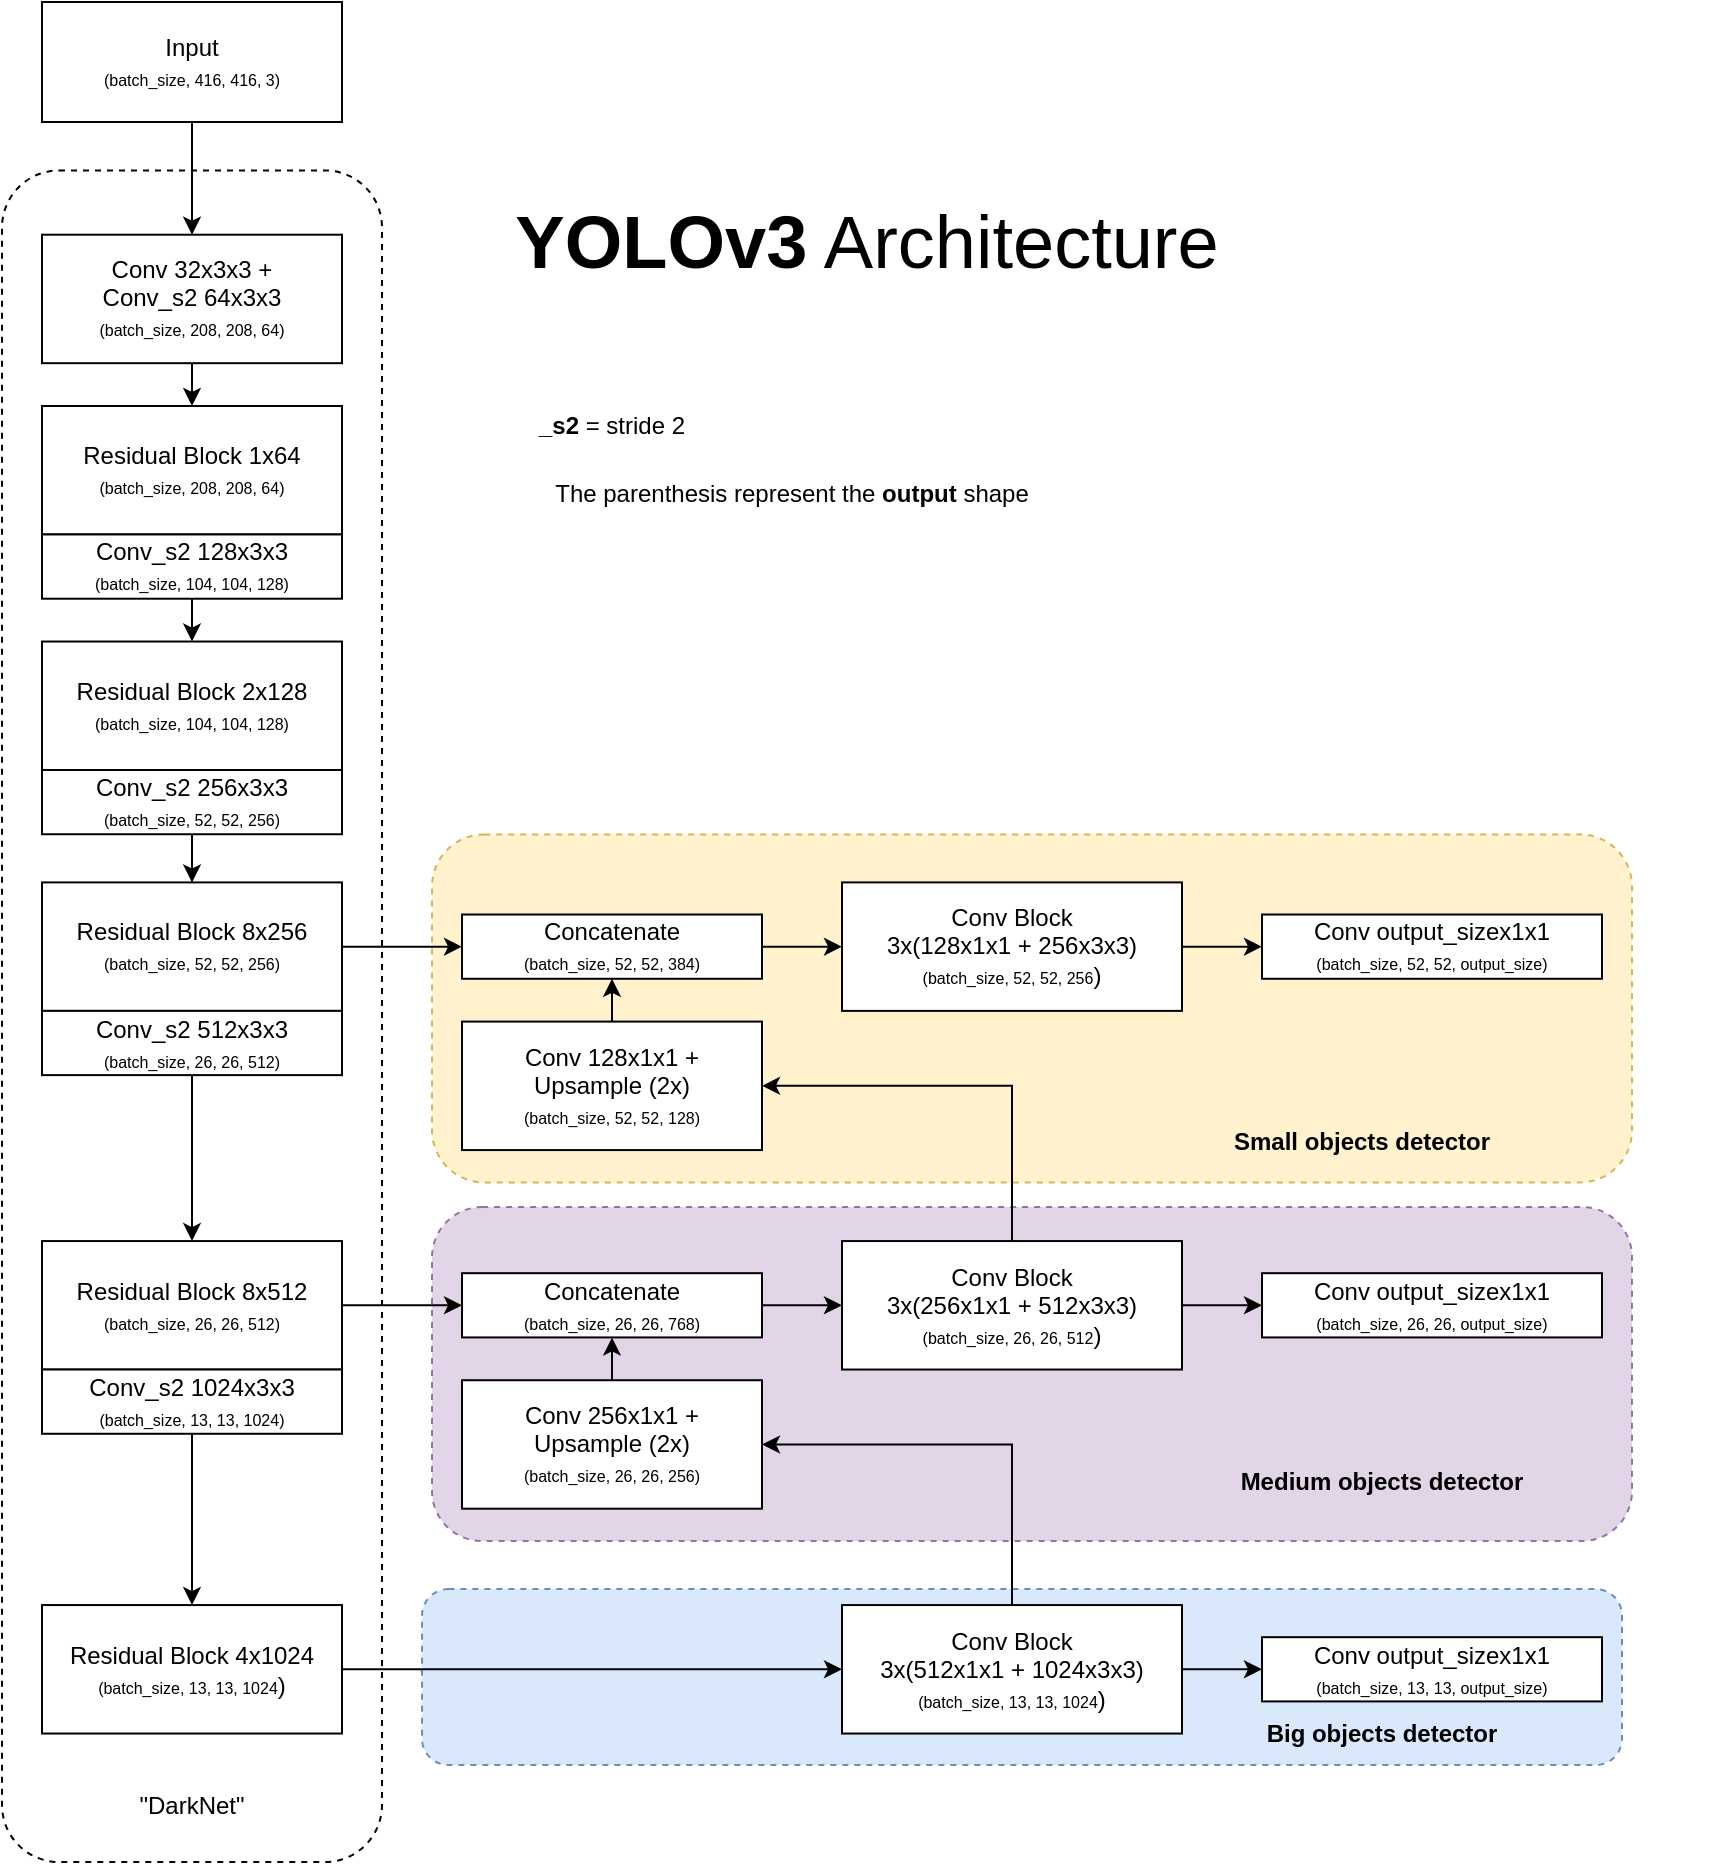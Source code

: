 <mxfile version="12.3.2" type="device" pages="1"><diagram id="B-HY_HhwdsMn_qk5aR0A" name="Page-1"><mxGraphModel dx="1422" dy="753" grid="1" gridSize="10" guides="1" tooltips="1" connect="1" arrows="1" fold="1" page="1" pageScale="1" pageWidth="850" pageHeight="1100" math="0" shadow="0"><root><mxCell id="0"/><mxCell id="1" parent="0"/><mxCell id="afvpQ0rfK5TK9kVtlxre-30" value="" style="group" parent="1" vertex="1" connectable="0"><mxGeometry x="30" y="50" width="860" height="910" as="geometry"/></mxCell><mxCell id="afvpQ0rfK5TK9kVtlxre-20" value="" style="rounded=1;whiteSpace=wrap;html=1;dashed=1;fillColor=none;" parent="afvpQ0rfK5TK9kVtlxre-30" vertex="1"><mxGeometry y="64.235" width="190" height="845.765" as="geometry"/></mxCell><mxCell id="afvpQ0rfK5TK9kVtlxre-22" value="&quot;DarkNet&quot;" style="text;html=1;strokeColor=none;fillColor=none;align=center;verticalAlign=middle;whiteSpace=wrap;rounded=0;dashed=1;" parent="afvpQ0rfK5TK9kVtlxre-30" vertex="1"><mxGeometry x="75" y="868" width="40" height="28" as="geometry"/></mxCell><mxCell id="afvpQ0rfK5TK9kVtlxre-32" value="" style="group" parent="afvpQ0rfK5TK9kVtlxre-30" vertex="1" connectable="0"><mxGeometry x="20" y="781.529" width="840" height="90" as="geometry"/></mxCell><mxCell id="afvpQ0rfK5TK9kVtlxre-82" value="" style="rounded=1;whiteSpace=wrap;html=1;dashed=1;fillColor=#dae8fc;strokeColor=#6c8ebf;" parent="afvpQ0rfK5TK9kVtlxre-32" vertex="1"><mxGeometry x="190" y="-8" width="600" height="88" as="geometry"/></mxCell><mxCell id="afvpQ0rfK5TK9kVtlxre-18" value="&lt;div&gt;Conv output_sizex1x1&lt;br&gt;&lt;/div&gt;&lt;div&gt;&lt;font style=&quot;font-size: 8px&quot;&gt;(batch_size, 13, 13, output_size)&lt;/font&gt;&lt;br&gt;&lt;/div&gt;" style="rounded=0;whiteSpace=wrap;html=1;" parent="afvpQ0rfK5TK9kVtlxre-32" vertex="1"><mxGeometry x="610" y="16.059" width="170" height="32.118" as="geometry"/></mxCell><mxCell id="afvpQ0rfK5TK9kVtlxre-17" value="&lt;div&gt;Residual Block 4x1024&lt;br&gt;&lt;/div&gt;&lt;div&gt;&lt;font style=&quot;font-size: 8px&quot;&gt;(batch_size, 13, 13, 1024&lt;/font&gt;)&lt;br&gt;&lt;/div&gt;" style="rounded=0;whiteSpace=wrap;html=1;" parent="afvpQ0rfK5TK9kVtlxre-32" vertex="1"><mxGeometry width="150" height="64.235" as="geometry"/></mxCell><mxCell id="afvpQ0rfK5TK9kVtlxre-28" style="edgeStyle=orthogonalEdgeStyle;rounded=0;orthogonalLoop=1;jettySize=auto;html=1;entryX=0;entryY=0.5;entryDx=0;entryDy=0;" parent="afvpQ0rfK5TK9kVtlxre-32" source="afvpQ0rfK5TK9kVtlxre-23" target="afvpQ0rfK5TK9kVtlxre-18" edge="1"><mxGeometry relative="1" as="geometry"/></mxCell><mxCell id="afvpQ0rfK5TK9kVtlxre-23" value="&lt;div&gt;Conv Block&lt;/div&gt;&lt;div&gt;3x(512x1x1 + 1024x3x3)&lt;br&gt;&lt;/div&gt;&lt;div&gt;&lt;font style=&quot;font-size: 8px&quot;&gt;(batch_size, 13, 13, 1024&lt;/font&gt;)&lt;br&gt;&lt;/div&gt;" style="rounded=0;whiteSpace=wrap;html=1;" parent="afvpQ0rfK5TK9kVtlxre-32" vertex="1"><mxGeometry x="400" width="170" height="64.235" as="geometry"/></mxCell><mxCell id="afvpQ0rfK5TK9kVtlxre-27" style="edgeStyle=orthogonalEdgeStyle;rounded=0;orthogonalLoop=1;jettySize=auto;html=1;" parent="afvpQ0rfK5TK9kVtlxre-32" source="afvpQ0rfK5TK9kVtlxre-17" target="afvpQ0rfK5TK9kVtlxre-23" edge="1"><mxGeometry relative="1" as="geometry"/></mxCell><mxCell id="afvpQ0rfK5TK9kVtlxre-201" value="&lt;b&gt;Big objects detector&lt;br&gt;&lt;/b&gt;" style="text;html=1;strokeColor=none;fillColor=none;align=center;verticalAlign=middle;whiteSpace=wrap;rounded=0;dashed=1;opacity=50;" parent="afvpQ0rfK5TK9kVtlxre-32" vertex="1"><mxGeometry x="550" y="54.176" width="240" height="20" as="geometry"/></mxCell><mxCell id="afvpQ0rfK5TK9kVtlxre-19" value="" style="group" parent="afvpQ0rfK5TK9kVtlxre-30" vertex="1" connectable="0"><mxGeometry x="20" y="599.529" width="170" height="96.353" as="geometry"/></mxCell><mxCell id="afvpQ0rfK5TK9kVtlxre-14" value="&lt;div&gt;Residual Block 8x512&lt;br&gt;&lt;/div&gt;&lt;div&gt;&lt;font style=&quot;font-size: 8px&quot;&gt;(batch_size, 26, 26, 512)&lt;/font&gt;&lt;br&gt;&lt;/div&gt;" style="rounded=0;whiteSpace=wrap;html=1;" parent="afvpQ0rfK5TK9kVtlxre-19" vertex="1"><mxGeometry width="150" height="64.235" as="geometry"/></mxCell><mxCell id="afvpQ0rfK5TK9kVtlxre-15" value="&lt;div&gt;Conv_s2 1024x3x3&lt;br&gt;&lt;/div&gt;&lt;div&gt;&lt;font style=&quot;font-size: 8px&quot;&gt;(batch_size, 13, 13, 1024)&lt;/font&gt;&lt;br&gt;&lt;/div&gt;" style="rounded=0;whiteSpace=wrap;html=1;" parent="afvpQ0rfK5TK9kVtlxre-19" vertex="1"><mxGeometry y="64.235" width="150" height="32.118" as="geometry"/></mxCell><mxCell id="afvpQ0rfK5TK9kVtlxre-38" style="edgeStyle=orthogonalEdgeStyle;rounded=0;orthogonalLoop=1;jettySize=auto;html=1;entryX=0.5;entryY=0;entryDx=0;entryDy=0;" parent="afvpQ0rfK5TK9kVtlxre-30" source="afvpQ0rfK5TK9kVtlxre-15" target="afvpQ0rfK5TK9kVtlxre-17" edge="1"><mxGeometry relative="1" as="geometry"/></mxCell><mxCell id="afvpQ0rfK5TK9kVtlxre-57" value="" style="group" parent="afvpQ0rfK5TK9kVtlxre-30" vertex="1" connectable="0"><mxGeometry x="230" y="599.529" width="585" height="160" as="geometry"/></mxCell><mxCell id="afvpQ0rfK5TK9kVtlxre-83" value="" style="rounded=1;whiteSpace=wrap;html=1;dashed=1;fillColor=#e1d5e7;strokeColor=#9673a6;" parent="afvpQ0rfK5TK9kVtlxre-57" vertex="1"><mxGeometry x="-15" y="-17" width="600" height="167" as="geometry"/></mxCell><mxCell id="afvpQ0rfK5TK9kVtlxre-29" value="&lt;div&gt;Conv 256x1x1 + &lt;br&gt;&lt;/div&gt;&lt;div&gt;Upsample (2x)&lt;br&gt;&lt;/div&gt;&lt;div&gt;&lt;font style=&quot;font-size: 8px&quot;&gt;(batch_size, 26, 26, 256)&lt;/font&gt;&lt;br&gt;&lt;/div&gt;" style="rounded=0;whiteSpace=wrap;html=1;" parent="afvpQ0rfK5TK9kVtlxre-57" vertex="1"><mxGeometry y="69.588" width="150" height="64.235" as="geometry"/></mxCell><mxCell id="afvpQ0rfK5TK9kVtlxre-60" style="edgeStyle=orthogonalEdgeStyle;rounded=0;orthogonalLoop=1;jettySize=auto;html=1;exitX=1;exitY=0.5;exitDx=0;exitDy=0;entryX=0;entryY=0.5;entryDx=0;entryDy=0;" parent="afvpQ0rfK5TK9kVtlxre-57" source="afvpQ0rfK5TK9kVtlxre-54" target="afvpQ0rfK5TK9kVtlxre-24" edge="1"><mxGeometry relative="1" as="geometry"/></mxCell><mxCell id="afvpQ0rfK5TK9kVtlxre-54" value="&lt;div&gt;Conv Block&lt;/div&gt;&lt;div&gt;3x(256x1x1 + 512x3x3)&lt;br&gt;&lt;/div&gt;&lt;div&gt;&lt;font style=&quot;font-size: 8px&quot;&gt;(batch_size, 26, 26, 512&lt;/font&gt;)&lt;br&gt;&lt;/div&gt;" style="rounded=0;whiteSpace=wrap;html=1;" parent="afvpQ0rfK5TK9kVtlxre-57" vertex="1"><mxGeometry x="190" width="170" height="64.235" as="geometry"/></mxCell><mxCell id="afvpQ0rfK5TK9kVtlxre-24" value="&lt;div&gt;Conv output_sizex1x1&lt;br&gt;&lt;/div&gt;&lt;div&gt;&lt;font style=&quot;font-size: 8px&quot;&gt;(batch_size, 26, 26, output_size)&lt;/font&gt;&lt;br&gt;&lt;/div&gt;" style="rounded=0;whiteSpace=wrap;html=1;" parent="afvpQ0rfK5TK9kVtlxre-57" vertex="1"><mxGeometry x="400" y="16.059" width="170" height="32.118" as="geometry"/></mxCell><mxCell id="afvpQ0rfK5TK9kVtlxre-26" value="&lt;div&gt;Concatenate&lt;br&gt;&lt;/div&gt;&lt;div&gt;&lt;font style=&quot;font-size: 8px&quot;&gt;(batch_size, 26, 26, 768)&lt;/font&gt;&lt;br&gt;&lt;/div&gt;" style="rounded=0;whiteSpace=wrap;html=1;" parent="afvpQ0rfK5TK9kVtlxre-57" vertex="1"><mxGeometry y="16.059" width="150" height="32.118" as="geometry"/></mxCell><mxCell id="afvpQ0rfK5TK9kVtlxre-35" style="edgeStyle=orthogonalEdgeStyle;rounded=0;orthogonalLoop=1;jettySize=auto;html=1;entryX=0.5;entryY=1;entryDx=0;entryDy=0;" parent="afvpQ0rfK5TK9kVtlxre-57" source="afvpQ0rfK5TK9kVtlxre-29" target="afvpQ0rfK5TK9kVtlxre-26" edge="1"><mxGeometry relative="1" as="geometry"/></mxCell><mxCell id="afvpQ0rfK5TK9kVtlxre-56" style="edgeStyle=orthogonalEdgeStyle;rounded=0;orthogonalLoop=1;jettySize=auto;html=1;entryX=0;entryY=0.5;entryDx=0;entryDy=0;" parent="afvpQ0rfK5TK9kVtlxre-57" source="afvpQ0rfK5TK9kVtlxre-26" target="afvpQ0rfK5TK9kVtlxre-54" edge="1"><mxGeometry relative="1" as="geometry"><mxPoint x="190" y="58.882" as="targetPoint"/></mxGeometry></mxCell><mxCell id="afvpQ0rfK5TK9kVtlxre-138" value="&lt;b&gt;Medium objects detector&lt;br&gt;&lt;/b&gt;" style="text;html=1;strokeColor=none;fillColor=none;align=center;verticalAlign=middle;whiteSpace=wrap;rounded=0;dashed=1;opacity=50;" parent="afvpQ0rfK5TK9kVtlxre-57" vertex="1"><mxGeometry x="340" y="110.676" width="240" height="20" as="geometry"/></mxCell><mxCell id="afvpQ0rfK5TK9kVtlxre-36" style="edgeStyle=orthogonalEdgeStyle;rounded=0;orthogonalLoop=1;jettySize=auto;html=1;entryX=0;entryY=0.5;entryDx=0;entryDy=0;" parent="afvpQ0rfK5TK9kVtlxre-30" source="afvpQ0rfK5TK9kVtlxre-14" target="afvpQ0rfK5TK9kVtlxre-26" edge="1"><mxGeometry relative="1" as="geometry"/></mxCell><mxCell id="afvpQ0rfK5TK9kVtlxre-61" value="" style="group" parent="afvpQ0rfK5TK9kVtlxre-30" vertex="1" connectable="0"><mxGeometry x="230" y="420.206" width="585" height="152.824" as="geometry"/></mxCell><mxCell id="afvpQ0rfK5TK9kVtlxre-84" value="" style="rounded=1;whiteSpace=wrap;html=1;dashed=1;fillColor=#fff2cc;strokeColor=#d6b656;" parent="afvpQ0rfK5TK9kVtlxre-61" vertex="1"><mxGeometry x="-15" y="-24" width="600" height="174" as="geometry"/></mxCell><mxCell id="afvpQ0rfK5TK9kVtlxre-62" value="&lt;div&gt;Conv 128x1x1 + &lt;br&gt;&lt;/div&gt;&lt;div&gt;Upsample (2x)&lt;br&gt;&lt;/div&gt;&lt;div&gt;&lt;font style=&quot;font-size: 8px&quot;&gt;(batch_size, 52, 52, 128)&lt;/font&gt;&lt;br&gt;&lt;/div&gt;" style="rounded=0;whiteSpace=wrap;html=1;" parent="afvpQ0rfK5TK9kVtlxre-61" vertex="1"><mxGeometry y="69.588" width="150" height="64.235" as="geometry"/></mxCell><mxCell id="afvpQ0rfK5TK9kVtlxre-63" style="edgeStyle=orthogonalEdgeStyle;rounded=0;orthogonalLoop=1;jettySize=auto;html=1;exitX=1;exitY=0.5;exitDx=0;exitDy=0;entryX=0;entryY=0.5;entryDx=0;entryDy=0;" parent="afvpQ0rfK5TK9kVtlxre-61" source="afvpQ0rfK5TK9kVtlxre-64" target="afvpQ0rfK5TK9kVtlxre-65" edge="1"><mxGeometry relative="1" as="geometry"/></mxCell><mxCell id="afvpQ0rfK5TK9kVtlxre-64" value="&lt;div&gt;Conv Block&lt;/div&gt;&lt;div&gt;3x(128x1x1 + 256x3x3)&lt;br&gt;&lt;/div&gt;&lt;div&gt;&lt;font style=&quot;font-size: 8px&quot;&gt;(batch_size, 52, 52, 256&lt;/font&gt;)&lt;br&gt;&lt;/div&gt;" style="rounded=0;whiteSpace=wrap;html=1;" parent="afvpQ0rfK5TK9kVtlxre-61" vertex="1"><mxGeometry x="190" width="170" height="64.235" as="geometry"/></mxCell><mxCell id="afvpQ0rfK5TK9kVtlxre-65" value="&lt;div&gt;Conv output_sizex1x1&lt;br&gt;&lt;/div&gt;&lt;div&gt;&lt;font style=&quot;font-size: 8px&quot;&gt;(batch_size, 52, 52, output_size)&lt;/font&gt;&lt;br&gt;&lt;/div&gt;" style="rounded=0;whiteSpace=wrap;html=1;" parent="afvpQ0rfK5TK9kVtlxre-61" vertex="1"><mxGeometry x="400" y="16.059" width="170" height="32.118" as="geometry"/></mxCell><mxCell id="afvpQ0rfK5TK9kVtlxre-66" value="&lt;div&gt;Concatenate&lt;br&gt;&lt;/div&gt;&lt;div&gt;&lt;font style=&quot;font-size: 8px&quot;&gt;(batch_size, 52, 52, 384)&lt;/font&gt;&lt;br&gt;&lt;/div&gt;" style="rounded=0;whiteSpace=wrap;html=1;" parent="afvpQ0rfK5TK9kVtlxre-61" vertex="1"><mxGeometry y="16.059" width="150" height="32.118" as="geometry"/></mxCell><mxCell id="afvpQ0rfK5TK9kVtlxre-67" style="edgeStyle=orthogonalEdgeStyle;rounded=0;orthogonalLoop=1;jettySize=auto;html=1;entryX=0.5;entryY=1;entryDx=0;entryDy=0;" parent="afvpQ0rfK5TK9kVtlxre-61" source="afvpQ0rfK5TK9kVtlxre-62" target="afvpQ0rfK5TK9kVtlxre-66" edge="1"><mxGeometry relative="1" as="geometry"/></mxCell><mxCell id="afvpQ0rfK5TK9kVtlxre-68" style="edgeStyle=orthogonalEdgeStyle;rounded=0;orthogonalLoop=1;jettySize=auto;html=1;entryX=0;entryY=0.5;entryDx=0;entryDy=0;" parent="afvpQ0rfK5TK9kVtlxre-61" source="afvpQ0rfK5TK9kVtlxre-66" target="afvpQ0rfK5TK9kVtlxre-64" edge="1"><mxGeometry relative="1" as="geometry"><mxPoint x="190" y="58.882" as="targetPoint"/></mxGeometry></mxCell><mxCell id="afvpQ0rfK5TK9kVtlxre-85" value="&lt;b&gt;Small objects detector&lt;br&gt;&lt;/b&gt;" style="text;html=1;strokeColor=none;fillColor=none;align=center;verticalAlign=middle;whiteSpace=wrap;rounded=0;dashed=1;opacity=50;" parent="afvpQ0rfK5TK9kVtlxre-61" vertex="1"><mxGeometry x="330" y="120" width="240" height="20" as="geometry"/></mxCell><mxCell id="afvpQ0rfK5TK9kVtlxre-70" style="edgeStyle=orthogonalEdgeStyle;rounded=0;orthogonalLoop=1;jettySize=auto;html=1;entryX=1;entryY=0.5;entryDx=0;entryDy=0;exitX=0.5;exitY=0;exitDx=0;exitDy=0;" parent="afvpQ0rfK5TK9kVtlxre-30" source="afvpQ0rfK5TK9kVtlxre-54" target="afvpQ0rfK5TK9kVtlxre-62" edge="1"><mxGeometry relative="1" as="geometry"/></mxCell><mxCell id="afvpQ0rfK5TK9kVtlxre-10" value="" style="group" parent="afvpQ0rfK5TK9kVtlxre-30" vertex="1" connectable="0"><mxGeometry x="20" y="420.206" width="150" height="96.353" as="geometry"/></mxCell><mxCell id="afvpQ0rfK5TK9kVtlxre-11" value="&lt;div&gt;Residual Block 8x256&lt;br&gt;&lt;/div&gt;&lt;div&gt;&lt;font style=&quot;font-size: 8px&quot;&gt;(batch_size, 52, 52, 256)&lt;/font&gt;&lt;br&gt;&lt;/div&gt;" style="rounded=0;whiteSpace=wrap;html=1;" parent="afvpQ0rfK5TK9kVtlxre-10" vertex="1"><mxGeometry width="150" height="64.235" as="geometry"/></mxCell><mxCell id="afvpQ0rfK5TK9kVtlxre-12" value="&lt;div&gt;Conv_s2 512x3x3&lt;br&gt;&lt;/div&gt;&lt;div&gt;&lt;font style=&quot;font-size: 8px&quot;&gt;(batch_size, 26, 26, 512)&lt;/font&gt;&lt;br&gt;&lt;/div&gt;" style="rounded=0;whiteSpace=wrap;html=1;" parent="afvpQ0rfK5TK9kVtlxre-10" vertex="1"><mxGeometry y="64.235" width="150" height="32.118" as="geometry"/></mxCell><mxCell id="afvpQ0rfK5TK9kVtlxre-74" style="edgeStyle=orthogonalEdgeStyle;rounded=0;orthogonalLoop=1;jettySize=auto;html=1;entryX=0.5;entryY=0;entryDx=0;entryDy=0;" parent="afvpQ0rfK5TK9kVtlxre-30" source="afvpQ0rfK5TK9kVtlxre-12" target="afvpQ0rfK5TK9kVtlxre-14" edge="1"><mxGeometry relative="1" as="geometry"/></mxCell><mxCell id="afvpQ0rfK5TK9kVtlxre-79" value="" style="group" parent="afvpQ0rfK5TK9kVtlxre-30" vertex="1" connectable="0"><mxGeometry x="20" y="96.353" width="150" height="299.765" as="geometry"/></mxCell><mxCell id="afvpQ0rfK5TK9kVtlxre-1" value="&lt;div&gt;Conv 32x3x3 + &lt;br&gt;&lt;/div&gt;&lt;div&gt;Conv_s2 64x3x3&lt;br&gt;&lt;/div&gt;&lt;div&gt;&lt;font style=&quot;font-size: 8px&quot;&gt;(batch_size, 208, 208, 64)&lt;/font&gt;&lt;br&gt;&lt;/div&gt;" style="rounded=0;whiteSpace=wrap;html=1;" parent="afvpQ0rfK5TK9kVtlxre-79" vertex="1"><mxGeometry width="150" height="64.235" as="geometry"/></mxCell><mxCell id="afvpQ0rfK5TK9kVtlxre-8" value="" style="group" parent="afvpQ0rfK5TK9kVtlxre-79" vertex="1" connectable="0"><mxGeometry y="203.412" width="150" height="96.353" as="geometry"/></mxCell><mxCell id="afvpQ0rfK5TK9kVtlxre-6" value="&lt;div&gt;Residual Block 2x128&lt;br&gt;&lt;/div&gt;&lt;div&gt;&lt;font style=&quot;font-size: 8px&quot;&gt;(batch_size, 104, 104, 128)&lt;/font&gt;&lt;br&gt;&lt;/div&gt;" style="rounded=0;whiteSpace=wrap;html=1;" parent="afvpQ0rfK5TK9kVtlxre-8" vertex="1"><mxGeometry width="150" height="64.235" as="geometry"/></mxCell><mxCell id="afvpQ0rfK5TK9kVtlxre-7" value="&lt;div&gt;Conv_s2 256x3x3&lt;br&gt;&lt;/div&gt;&lt;div&gt;&lt;font style=&quot;font-size: 8px&quot;&gt;(batch_size, 52, 52, 256)&lt;/font&gt;&lt;br&gt;&lt;/div&gt;" style="rounded=0;whiteSpace=wrap;html=1;" parent="afvpQ0rfK5TK9kVtlxre-8" vertex="1"><mxGeometry y="64.235" width="150" height="32.118" as="geometry"/></mxCell><mxCell id="afvpQ0rfK5TK9kVtlxre-9" value="" style="group" parent="afvpQ0rfK5TK9kVtlxre-79" vertex="1" connectable="0"><mxGeometry y="85.647" width="150" height="96.353" as="geometry"/></mxCell><mxCell id="afvpQ0rfK5TK9kVtlxre-2" value="&lt;div&gt;Residual Block 1x64&lt;br&gt;&lt;/div&gt;&lt;div&gt;&lt;font style=&quot;font-size: 8px&quot;&gt;(batch_size, 208, 208, 64)&lt;/font&gt;&lt;br&gt;&lt;/div&gt;" style="rounded=0;whiteSpace=wrap;html=1;" parent="afvpQ0rfK5TK9kVtlxre-9" vertex="1"><mxGeometry width="150" height="64.235" as="geometry"/></mxCell><mxCell id="afvpQ0rfK5TK9kVtlxre-5" value="&lt;div&gt;Conv_s2 128x3x3&lt;br&gt;&lt;/div&gt;&lt;div&gt;&lt;font style=&quot;font-size: 8px&quot;&gt;(batch_size, 104, 104, 128)&lt;/font&gt;&lt;br&gt;&lt;/div&gt;" style="rounded=0;whiteSpace=wrap;html=1;" parent="afvpQ0rfK5TK9kVtlxre-9" vertex="1"><mxGeometry y="64.235" width="150" height="32.118" as="geometry"/></mxCell><mxCell id="afvpQ0rfK5TK9kVtlxre-77" style="edgeStyle=orthogonalEdgeStyle;rounded=0;orthogonalLoop=1;jettySize=auto;html=1;entryX=0.5;entryY=0;entryDx=0;entryDy=0;" parent="afvpQ0rfK5TK9kVtlxre-79" source="afvpQ0rfK5TK9kVtlxre-1" target="afvpQ0rfK5TK9kVtlxre-2" edge="1"><mxGeometry relative="1" as="geometry"/></mxCell><mxCell id="afvpQ0rfK5TK9kVtlxre-76" style="edgeStyle=orthogonalEdgeStyle;rounded=0;orthogonalLoop=1;jettySize=auto;html=1;entryX=0.5;entryY=0;entryDx=0;entryDy=0;" parent="afvpQ0rfK5TK9kVtlxre-79" source="afvpQ0rfK5TK9kVtlxre-5" target="afvpQ0rfK5TK9kVtlxre-6" edge="1"><mxGeometry relative="1" as="geometry"/></mxCell><mxCell id="afvpQ0rfK5TK9kVtlxre-75" style="edgeStyle=orthogonalEdgeStyle;rounded=0;orthogonalLoop=1;jettySize=auto;html=1;entryX=0.5;entryY=0;entryDx=0;entryDy=0;" parent="afvpQ0rfK5TK9kVtlxre-30" source="afvpQ0rfK5TK9kVtlxre-7" target="afvpQ0rfK5TK9kVtlxre-11" edge="1"><mxGeometry relative="1" as="geometry"/></mxCell><mxCell id="afvpQ0rfK5TK9kVtlxre-81" style="edgeStyle=orthogonalEdgeStyle;rounded=0;orthogonalLoop=1;jettySize=auto;html=1;entryX=0;entryY=0.5;entryDx=0;entryDy=0;" parent="afvpQ0rfK5TK9kVtlxre-30" source="afvpQ0rfK5TK9kVtlxre-11" target="afvpQ0rfK5TK9kVtlxre-66" edge="1"><mxGeometry relative="1" as="geometry"/></mxCell><mxCell id="afvpQ0rfK5TK9kVtlxre-140" value="&lt;b&gt;_s2&lt;/b&gt; = stride 2" style="text;html=1;strokeColor=none;fillColor=none;align=center;verticalAlign=middle;whiteSpace=wrap;rounded=0;dashed=1;opacity=50;" parent="afvpQ0rfK5TK9kVtlxre-30" vertex="1"><mxGeometry x="244.5" y="182" width="120" height="20" as="geometry"/></mxCell><mxCell id="afvpQ0rfK5TK9kVtlxre-141" value="The parenthesis represent the &lt;b&gt;output&lt;/b&gt; shape" style="text;html=1;strokeColor=none;fillColor=none;align=center;verticalAlign=middle;whiteSpace=wrap;rounded=0;dashed=1;opacity=50;" parent="afvpQ0rfK5TK9kVtlxre-30" vertex="1"><mxGeometry x="244.5" y="216" width="300" height="20" as="geometry"/></mxCell><mxCell id="afvpQ0rfK5TK9kVtlxre-143" value="&lt;font style=&quot;font-size: 37px&quot;&gt;&lt;b&gt;YOLOv3&lt;/b&gt; Architecture&lt;/font&gt;" style="text;html=1;strokeColor=none;fillColor=none;align=center;verticalAlign=middle;whiteSpace=wrap;rounded=0;dashed=1;opacity=50;" parent="afvpQ0rfK5TK9kVtlxre-30" vertex="1"><mxGeometry x="245" y="40" width="375" height="121" as="geometry"/></mxCell><mxCell id="afvpQ0rfK5TK9kVtlxre-34" style="edgeStyle=orthogonalEdgeStyle;rounded=0;orthogonalLoop=1;jettySize=auto;html=1;entryX=1;entryY=0.5;entryDx=0;entryDy=0;exitX=0.5;exitY=0;exitDx=0;exitDy=0;" parent="afvpQ0rfK5TK9kVtlxre-30" source="afvpQ0rfK5TK9kVtlxre-23" target="afvpQ0rfK5TK9kVtlxre-29" edge="1"><mxGeometry relative="1" as="geometry"/></mxCell><mxCell id="afvpQ0rfK5TK9kVtlxre-78" style="edgeStyle=orthogonalEdgeStyle;rounded=0;orthogonalLoop=1;jettySize=auto;html=1;entryX=0.5;entryY=0;entryDx=0;entryDy=0;" parent="1" source="afvpQ0rfK5TK9kVtlxre-3" target="afvpQ0rfK5TK9kVtlxre-1" edge="1"><mxGeometry relative="1" as="geometry"/></mxCell><mxCell id="afvpQ0rfK5TK9kVtlxre-3" value="&lt;div&gt;Input&lt;/div&gt;&lt;div&gt;&lt;font style=&quot;font-size: 8px&quot;&gt;(batch_size, 416, 416, 3)&lt;/font&gt;&lt;br&gt;&lt;/div&gt;" style="rounded=0;whiteSpace=wrap;html=1;" parent="1" vertex="1"><mxGeometry x="50" y="30" width="150" height="60" as="geometry"/></mxCell></root></mxGraphModel></diagram></mxfile>